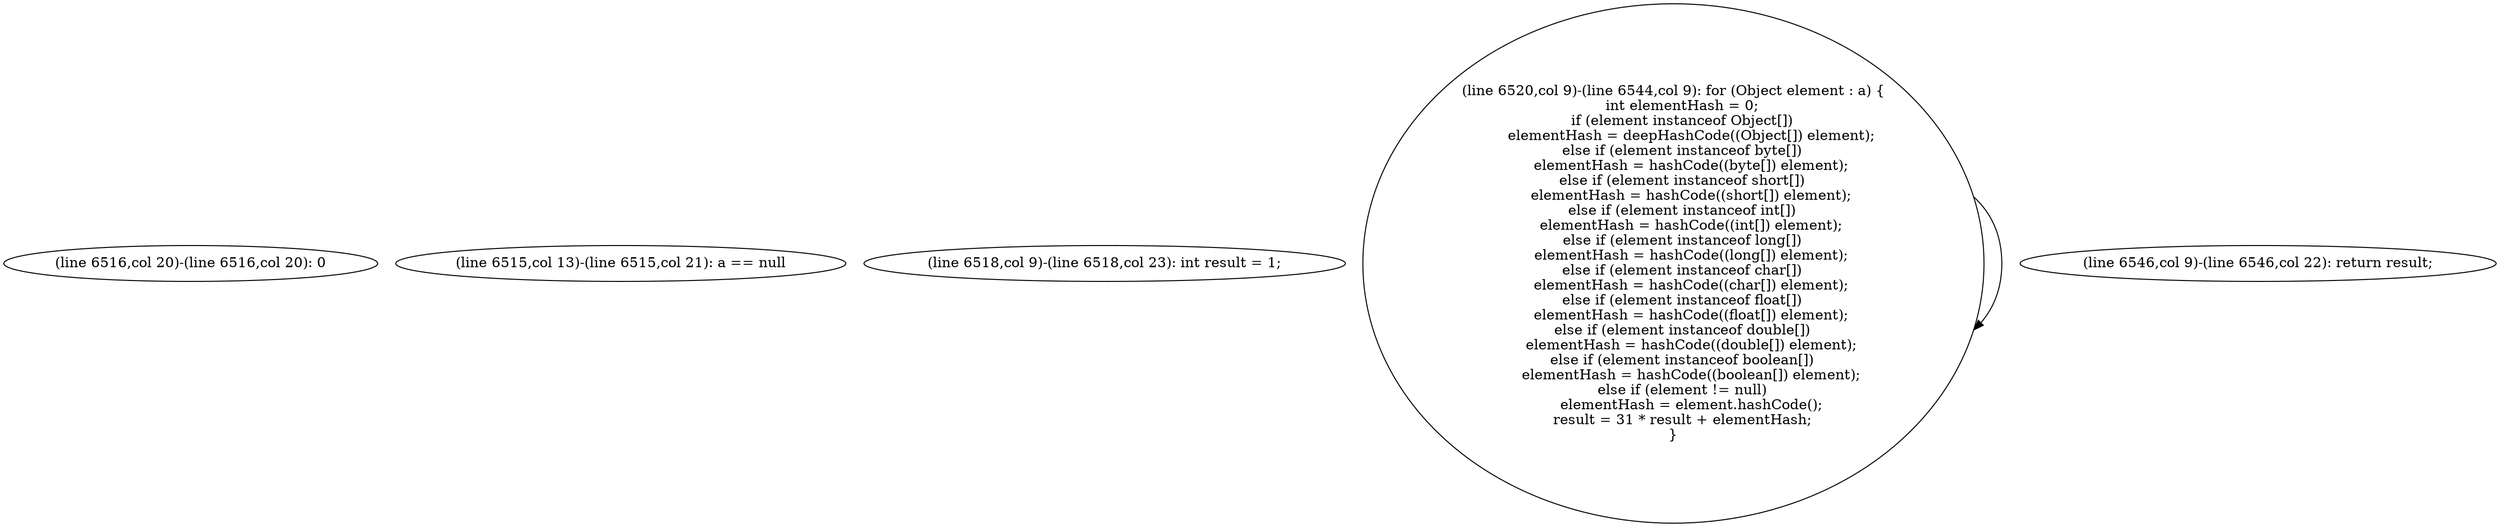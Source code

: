 digraph G {
  1 [ label="(line 6516,col 20)-(line 6516,col 20): 0" ];
  2 [ label="(line 6515,col 13)-(line 6515,col 21): a == null" ];
  3 [ label="(line 6518,col 9)-(line 6518,col 23): int result = 1;" ];
  4 [ label="(line 6520,col 9)-(line 6544,col 9): for (Object element : a) {
    int elementHash = 0;
    if (element instanceof Object[])
        elementHash = deepHashCode((Object[]) element);
    else if (element instanceof byte[])
        elementHash = hashCode((byte[]) element);
    else if (element instanceof short[])
        elementHash = hashCode((short[]) element);
    else if (element instanceof int[])
        elementHash = hashCode((int[]) element);
    else if (element instanceof long[])
        elementHash = hashCode((long[]) element);
    else if (element instanceof char[])
        elementHash = hashCode((char[]) element);
    else if (element instanceof float[])
        elementHash = hashCode((float[]) element);
    else if (element instanceof double[])
        elementHash = hashCode((double[]) element);
    else if (element instanceof boolean[])
        elementHash = hashCode((boolean[]) element);
    else if (element != null)
        elementHash = element.hashCode();
    result = 31 * result + elementHash;
}" ];
  5 [ label="(line 6546,col 9)-(line 6546,col 22): return result;" ];
  4 -> 4;
}
